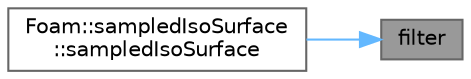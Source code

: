 digraph "filter"
{
 // LATEX_PDF_SIZE
  bgcolor="transparent";
  edge [fontname=Helvetica,fontsize=10,labelfontname=Helvetica,labelfontsize=10];
  node [fontname=Helvetica,fontsize=10,shape=box,height=0.2,width=0.4];
  rankdir="RL";
  Node1 [id="Node000001",label="filter",height=0.2,width=0.4,color="gray40", fillcolor="grey60", style="filled", fontcolor="black",tooltip=" "];
  Node1 -> Node2 [id="edge1_Node000001_Node000002",dir="back",color="steelblue1",style="solid",tooltip=" "];
  Node2 [id="Node000002",label="Foam::sampledIsoSurface\l::sampledIsoSurface",height=0.2,width=0.4,color="grey40", fillcolor="white", style="filled",URL="$classFoam_1_1sampledIsoSurface.html#aa2018699c10073209294086428affd52",tooltip=" "];
}

